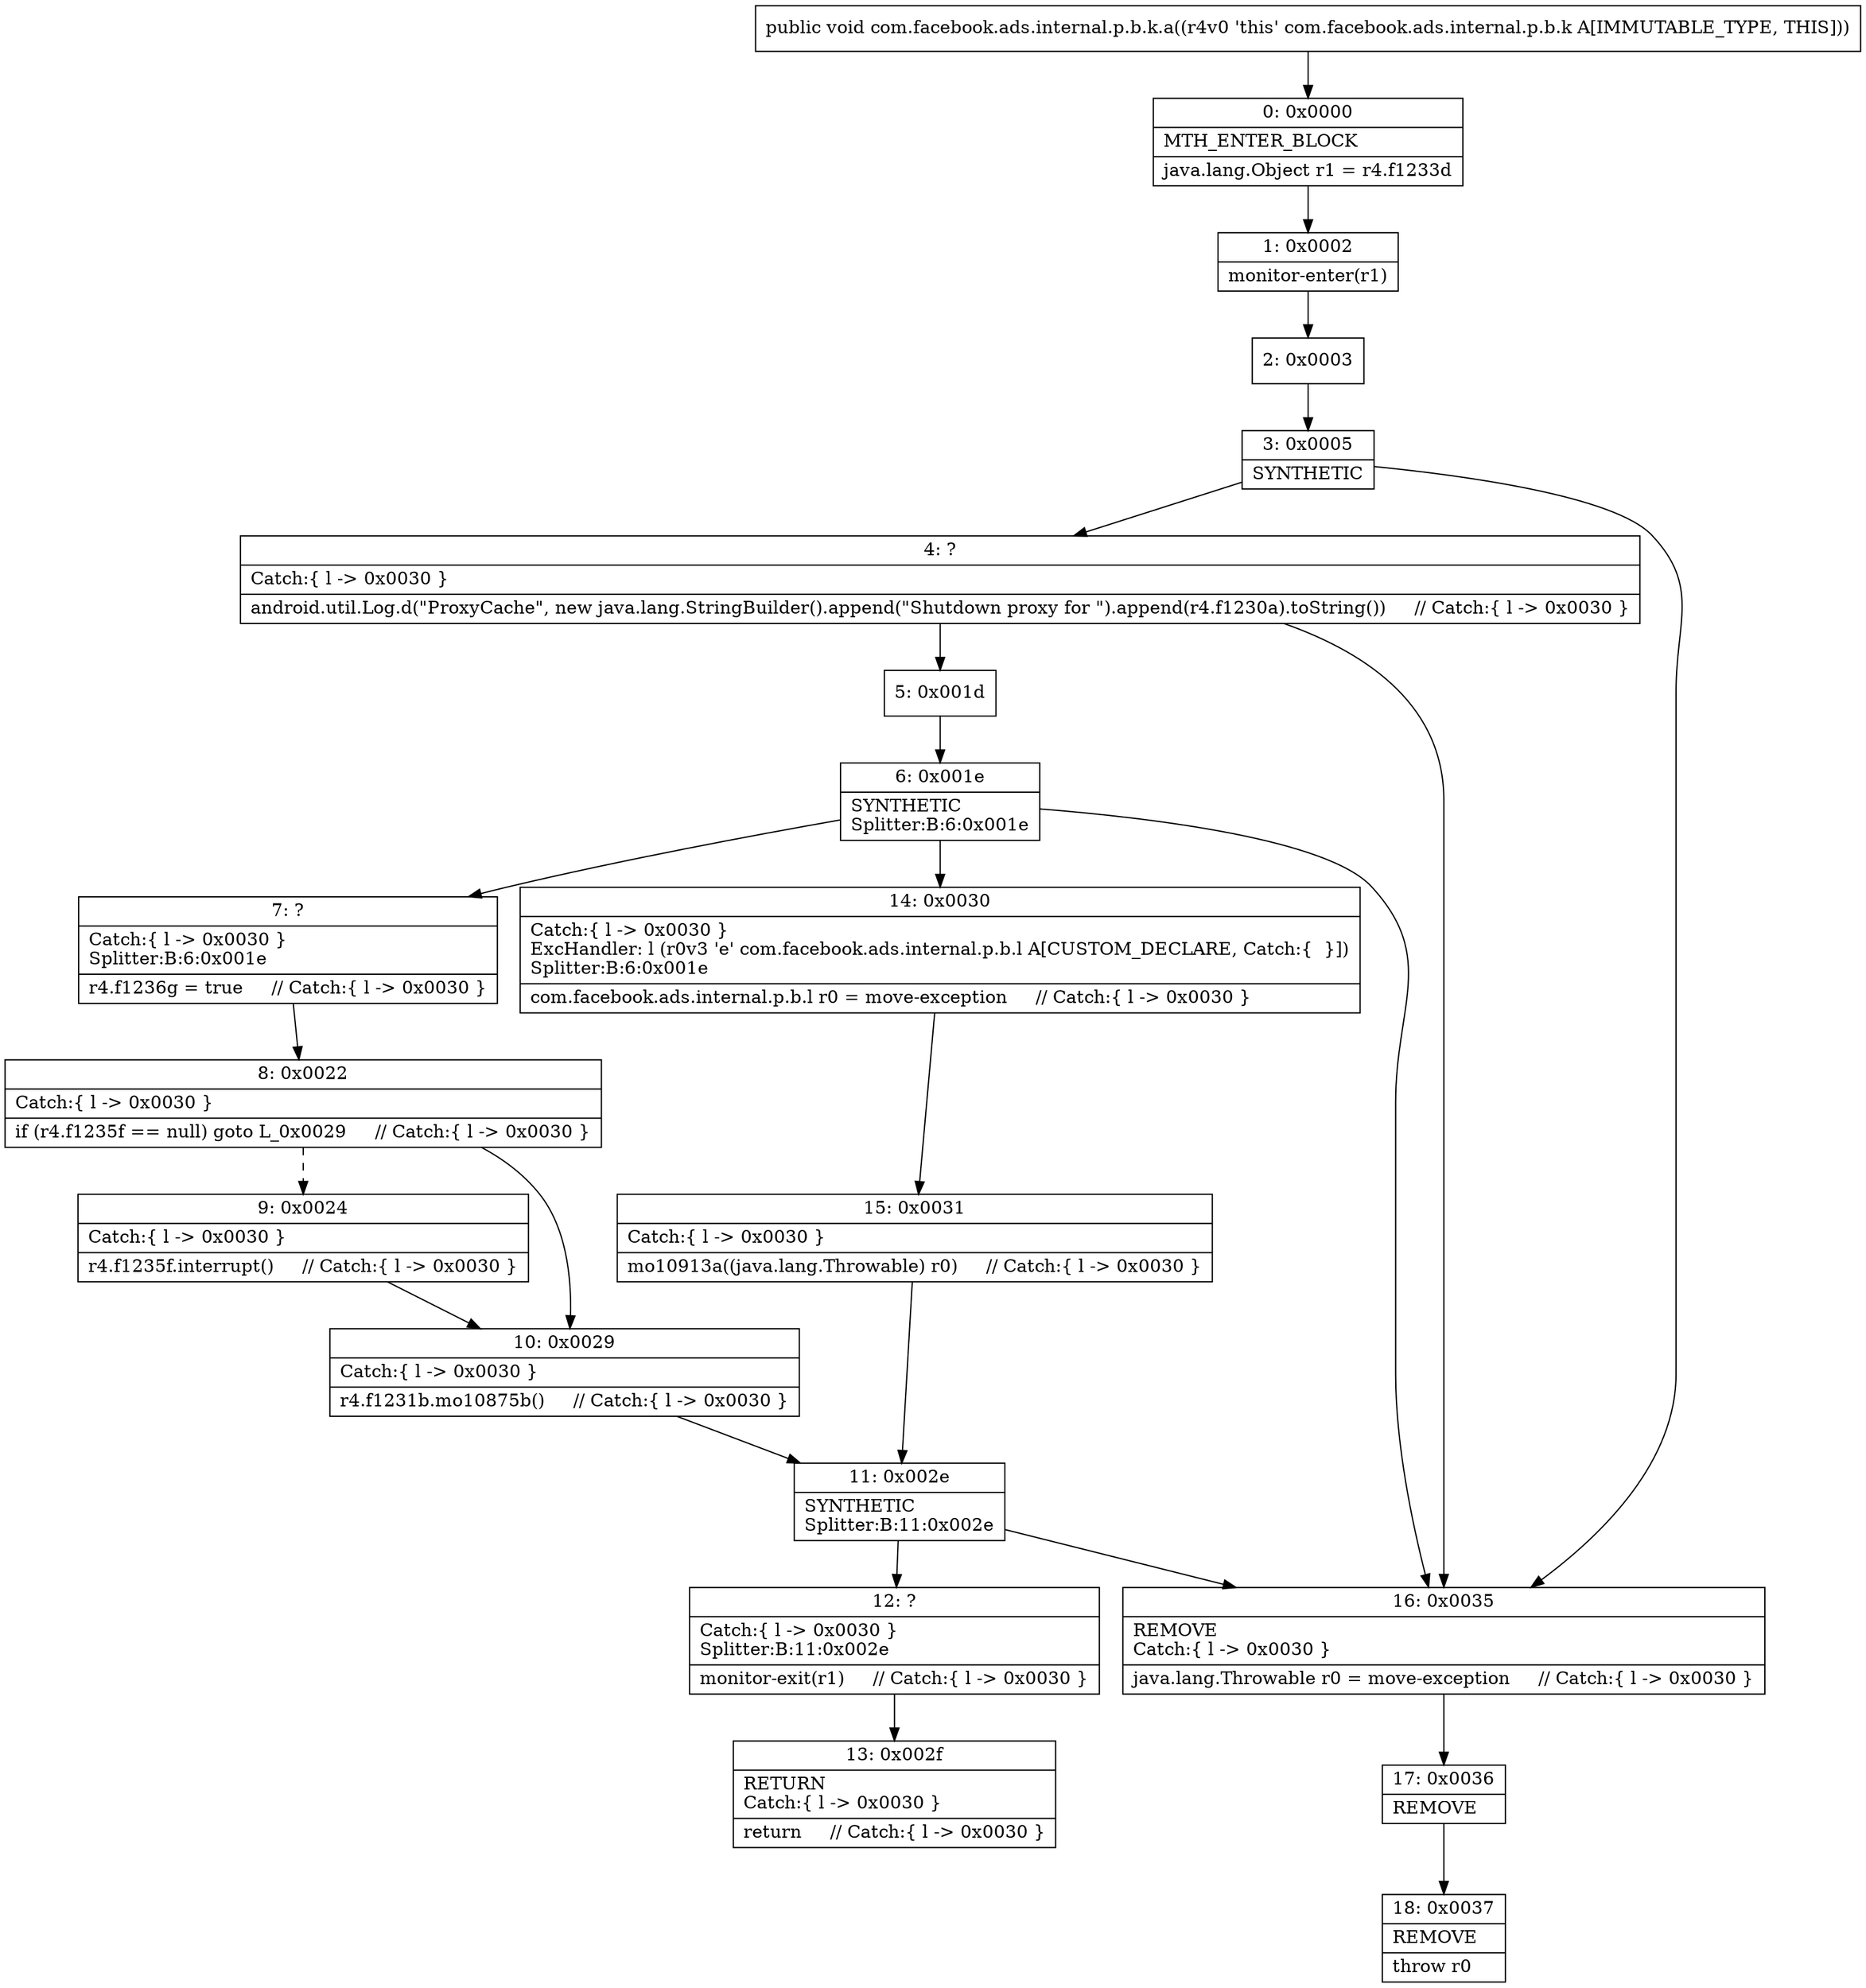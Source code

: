 digraph "CFG forcom.facebook.ads.internal.p.b.k.a()V" {
Node_0 [shape=record,label="{0\:\ 0x0000|MTH_ENTER_BLOCK\l|java.lang.Object r1 = r4.f1233d\l}"];
Node_1 [shape=record,label="{1\:\ 0x0002|monitor\-enter(r1)\l}"];
Node_2 [shape=record,label="{2\:\ 0x0003}"];
Node_3 [shape=record,label="{3\:\ 0x0005|SYNTHETIC\l}"];
Node_4 [shape=record,label="{4\:\ ?|Catch:\{ l \-\> 0x0030 \}\l|android.util.Log.d(\"ProxyCache\", new java.lang.StringBuilder().append(\"Shutdown proxy for \").append(r4.f1230a).toString())     \/\/ Catch:\{ l \-\> 0x0030 \}\l}"];
Node_5 [shape=record,label="{5\:\ 0x001d}"];
Node_6 [shape=record,label="{6\:\ 0x001e|SYNTHETIC\lSplitter:B:6:0x001e\l}"];
Node_7 [shape=record,label="{7\:\ ?|Catch:\{ l \-\> 0x0030 \}\lSplitter:B:6:0x001e\l|r4.f1236g = true     \/\/ Catch:\{ l \-\> 0x0030 \}\l}"];
Node_8 [shape=record,label="{8\:\ 0x0022|Catch:\{ l \-\> 0x0030 \}\l|if (r4.f1235f == null) goto L_0x0029     \/\/ Catch:\{ l \-\> 0x0030 \}\l}"];
Node_9 [shape=record,label="{9\:\ 0x0024|Catch:\{ l \-\> 0x0030 \}\l|r4.f1235f.interrupt()     \/\/ Catch:\{ l \-\> 0x0030 \}\l}"];
Node_10 [shape=record,label="{10\:\ 0x0029|Catch:\{ l \-\> 0x0030 \}\l|r4.f1231b.mo10875b()     \/\/ Catch:\{ l \-\> 0x0030 \}\l}"];
Node_11 [shape=record,label="{11\:\ 0x002e|SYNTHETIC\lSplitter:B:11:0x002e\l}"];
Node_12 [shape=record,label="{12\:\ ?|Catch:\{ l \-\> 0x0030 \}\lSplitter:B:11:0x002e\l|monitor\-exit(r1)     \/\/ Catch:\{ l \-\> 0x0030 \}\l}"];
Node_13 [shape=record,label="{13\:\ 0x002f|RETURN\lCatch:\{ l \-\> 0x0030 \}\l|return     \/\/ Catch:\{ l \-\> 0x0030 \}\l}"];
Node_14 [shape=record,label="{14\:\ 0x0030|Catch:\{ l \-\> 0x0030 \}\lExcHandler: l (r0v3 'e' com.facebook.ads.internal.p.b.l A[CUSTOM_DECLARE, Catch:\{  \}])\lSplitter:B:6:0x001e\l|com.facebook.ads.internal.p.b.l r0 = move\-exception     \/\/ Catch:\{ l \-\> 0x0030 \}\l}"];
Node_15 [shape=record,label="{15\:\ 0x0031|Catch:\{ l \-\> 0x0030 \}\l|mo10913a((java.lang.Throwable) r0)     \/\/ Catch:\{ l \-\> 0x0030 \}\l}"];
Node_16 [shape=record,label="{16\:\ 0x0035|REMOVE\lCatch:\{ l \-\> 0x0030 \}\l|java.lang.Throwable r0 = move\-exception     \/\/ Catch:\{ l \-\> 0x0030 \}\l}"];
Node_17 [shape=record,label="{17\:\ 0x0036|REMOVE\l}"];
Node_18 [shape=record,label="{18\:\ 0x0037|REMOVE\l|throw r0\l}"];
MethodNode[shape=record,label="{public void com.facebook.ads.internal.p.b.k.a((r4v0 'this' com.facebook.ads.internal.p.b.k A[IMMUTABLE_TYPE, THIS])) }"];
MethodNode -> Node_0;
Node_0 -> Node_1;
Node_1 -> Node_2;
Node_2 -> Node_3;
Node_3 -> Node_4;
Node_3 -> Node_16;
Node_4 -> Node_5;
Node_4 -> Node_16;
Node_5 -> Node_6;
Node_6 -> Node_7;
Node_6 -> Node_14;
Node_6 -> Node_16;
Node_7 -> Node_8;
Node_8 -> Node_9[style=dashed];
Node_8 -> Node_10;
Node_9 -> Node_10;
Node_10 -> Node_11;
Node_11 -> Node_12;
Node_11 -> Node_16;
Node_12 -> Node_13;
Node_14 -> Node_15;
Node_15 -> Node_11;
Node_16 -> Node_17;
Node_17 -> Node_18;
}

